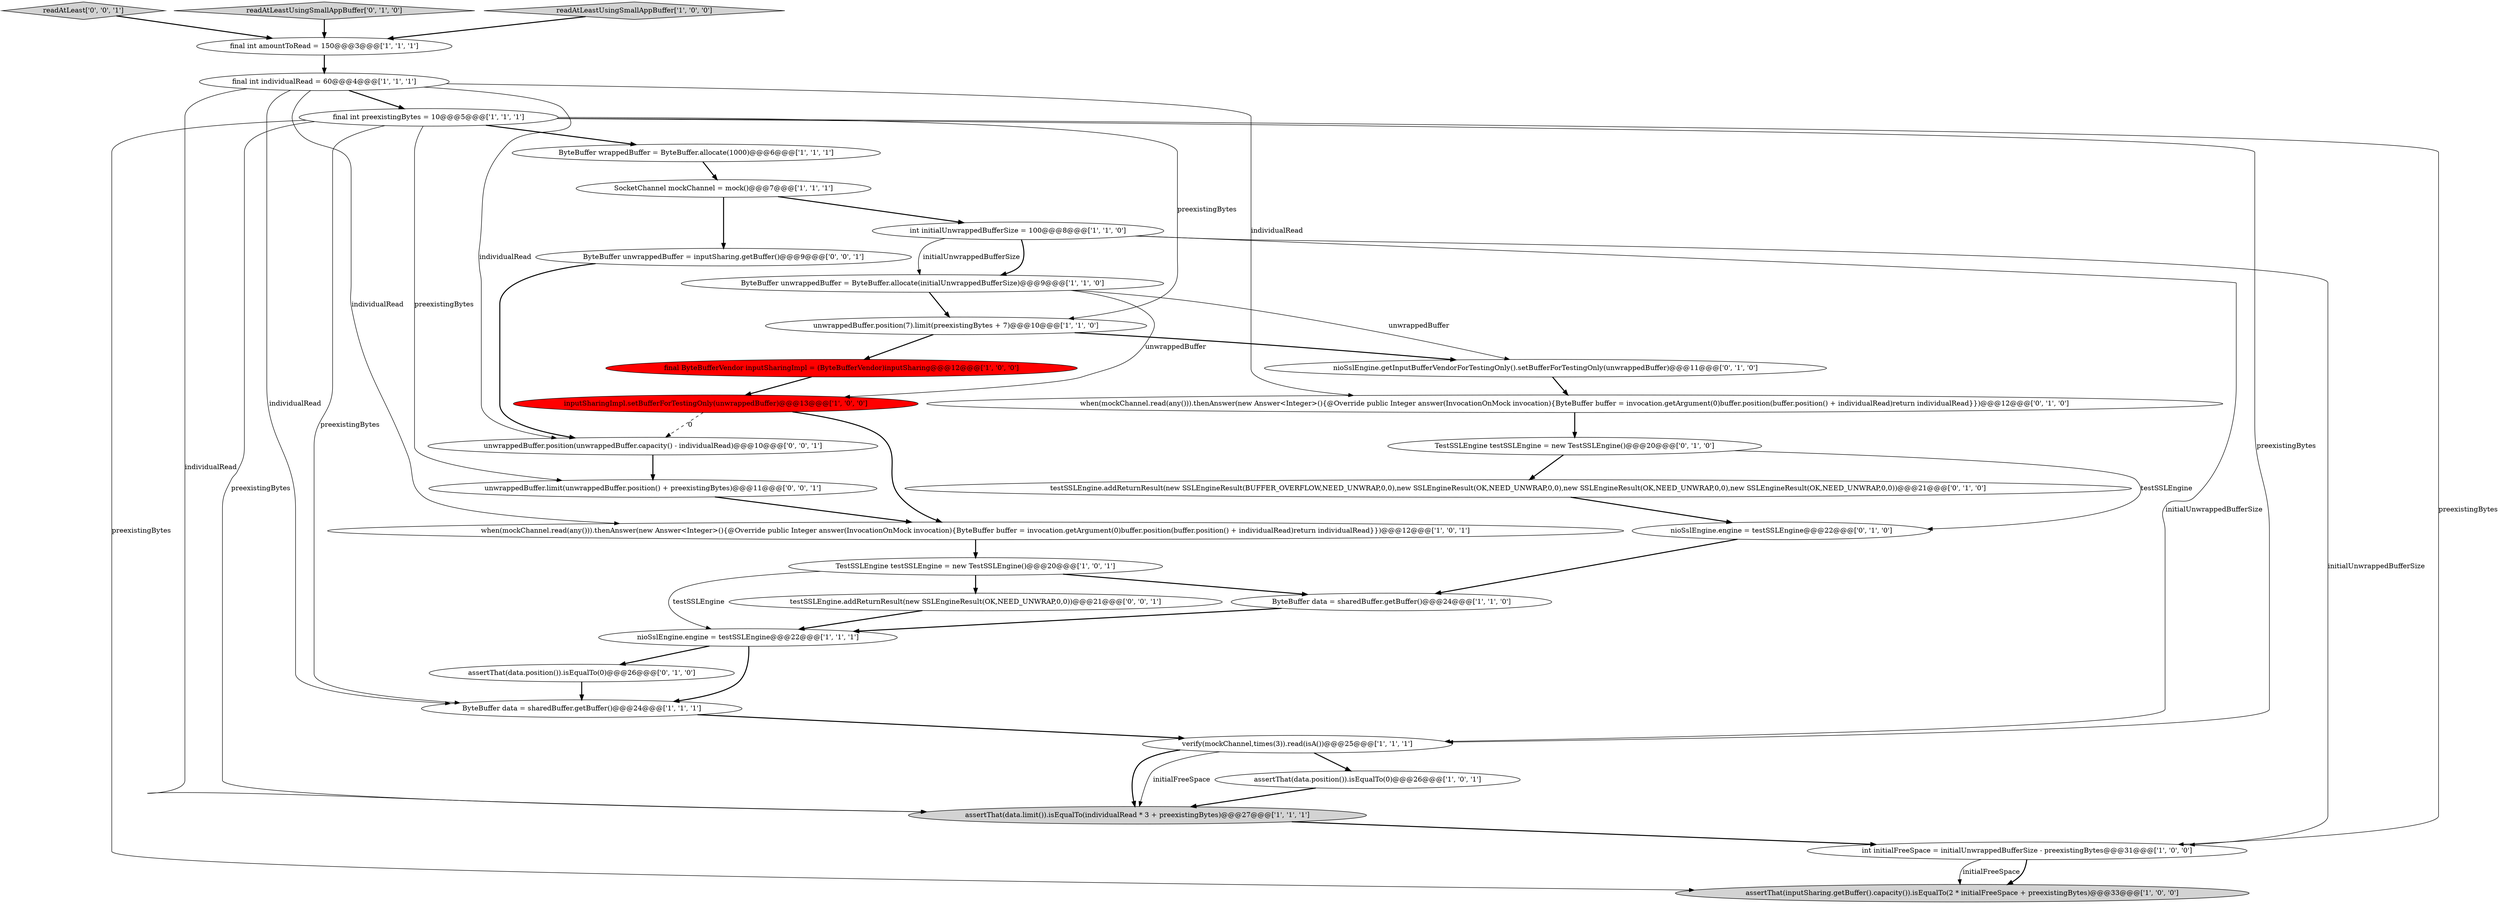 digraph {
32 [style = filled, label = "readAtLeast['0', '0', '1']", fillcolor = lightgray, shape = diamond image = "AAA0AAABBB3BBB"];
24 [style = filled, label = "readAtLeastUsingSmallAppBuffer['0', '1', '0']", fillcolor = lightgray, shape = diamond image = "AAA0AAABBB2BBB"];
7 [style = filled, label = "final int individualRead = 60@@@4@@@['1', '1', '1']", fillcolor = white, shape = ellipse image = "AAA0AAABBB1BBB"];
15 [style = filled, label = "unwrappedBuffer.position(7).limit(preexistingBytes + 7)@@@10@@@['1', '1', '0']", fillcolor = white, shape = ellipse image = "AAA0AAABBB1BBB"];
27 [style = filled, label = "when(mockChannel.read(any())).thenAnswer(new Answer<Integer>(){@Override public Integer answer(InvocationOnMock invocation){ByteBuffer buffer = invocation.getArgument(0)buffer.position(buffer.position() + individualRead)return individualRead}})@@@12@@@['0', '1', '0']", fillcolor = white, shape = ellipse image = "AAA0AAABBB2BBB"];
18 [style = filled, label = "final ByteBufferVendor inputSharingImpl = (ByteBufferVendor)inputSharing@@@12@@@['1', '0', '0']", fillcolor = red, shape = ellipse image = "AAA1AAABBB1BBB"];
12 [style = filled, label = "ByteBuffer data = sharedBuffer.getBuffer()@@@24@@@['1', '1', '1']", fillcolor = white, shape = ellipse image = "AAA0AAABBB1BBB"];
1 [style = filled, label = "assertThat(data.limit()).isEqualTo(individualRead * 3 + preexistingBytes)@@@27@@@['1', '1', '1']", fillcolor = lightgray, shape = ellipse image = "AAA0AAABBB1BBB"];
11 [style = filled, label = "TestSSLEngine testSSLEngine = new TestSSLEngine()@@@20@@@['1', '0', '1']", fillcolor = white, shape = ellipse image = "AAA0AAABBB1BBB"];
2 [style = filled, label = "ByteBuffer wrappedBuffer = ByteBuffer.allocate(1000)@@@6@@@['1', '1', '1']", fillcolor = white, shape = ellipse image = "AAA0AAABBB1BBB"];
30 [style = filled, label = "unwrappedBuffer.limit(unwrappedBuffer.position() + preexistingBytes)@@@11@@@['0', '0', '1']", fillcolor = white, shape = ellipse image = "AAA0AAABBB3BBB"];
5 [style = filled, label = "ByteBuffer unwrappedBuffer = ByteBuffer.allocate(initialUnwrappedBufferSize)@@@9@@@['1', '1', '0']", fillcolor = white, shape = ellipse image = "AAA0AAABBB1BBB"];
14 [style = filled, label = "int initialUnwrappedBufferSize = 100@@@8@@@['1', '1', '0']", fillcolor = white, shape = ellipse image = "AAA0AAABBB1BBB"];
10 [style = filled, label = "final int preexistingBytes = 10@@@5@@@['1', '1', '1']", fillcolor = white, shape = ellipse image = "AAA0AAABBB1BBB"];
29 [style = filled, label = "ByteBuffer unwrappedBuffer = inputSharing.getBuffer()@@@9@@@['0', '0', '1']", fillcolor = white, shape = ellipse image = "AAA0AAABBB3BBB"];
22 [style = filled, label = "testSSLEngine.addReturnResult(new SSLEngineResult(BUFFER_OVERFLOW,NEED_UNWRAP,0,0),new SSLEngineResult(OK,NEED_UNWRAP,0,0),new SSLEngineResult(OK,NEED_UNWRAP,0,0),new SSLEngineResult(OK,NEED_UNWRAP,0,0))@@@21@@@['0', '1', '0']", fillcolor = white, shape = ellipse image = "AAA0AAABBB2BBB"];
23 [style = filled, label = "nioSslEngine.engine = testSSLEngine@@@22@@@['0', '1', '0']", fillcolor = white, shape = ellipse image = "AAA0AAABBB2BBB"];
28 [style = filled, label = "testSSLEngine.addReturnResult(new SSLEngineResult(OK,NEED_UNWRAP,0,0))@@@21@@@['0', '0', '1']", fillcolor = white, shape = ellipse image = "AAA0AAABBB3BBB"];
16 [style = filled, label = "ByteBuffer data = sharedBuffer.getBuffer()@@@24@@@['1', '1', '0']", fillcolor = white, shape = ellipse image = "AAA0AAABBB1BBB"];
3 [style = filled, label = "when(mockChannel.read(any())).thenAnswer(new Answer<Integer>(){@Override public Integer answer(InvocationOnMock invocation){ByteBuffer buffer = invocation.getArgument(0)buffer.position(buffer.position() + individualRead)return individualRead}})@@@12@@@['1', '0', '1']", fillcolor = white, shape = ellipse image = "AAA0AAABBB1BBB"];
9 [style = filled, label = "final int amountToRead = 150@@@3@@@['1', '1', '1']", fillcolor = white, shape = ellipse image = "AAA0AAABBB1BBB"];
25 [style = filled, label = "assertThat(data.position()).isEqualTo(0)@@@26@@@['0', '1', '0']", fillcolor = white, shape = ellipse image = "AAA0AAABBB2BBB"];
4 [style = filled, label = "readAtLeastUsingSmallAppBuffer['1', '0', '0']", fillcolor = lightgray, shape = diamond image = "AAA0AAABBB1BBB"];
6 [style = filled, label = "inputSharingImpl.setBufferForTestingOnly(unwrappedBuffer)@@@13@@@['1', '0', '0']", fillcolor = red, shape = ellipse image = "AAA1AAABBB1BBB"];
19 [style = filled, label = "nioSslEngine.engine = testSSLEngine@@@22@@@['1', '1', '1']", fillcolor = white, shape = ellipse image = "AAA0AAABBB1BBB"];
0 [style = filled, label = "verify(mockChannel,times(3)).read(isA())@@@25@@@['1', '1', '1']", fillcolor = white, shape = ellipse image = "AAA0AAABBB1BBB"];
20 [style = filled, label = "assertThat(inputSharing.getBuffer().capacity()).isEqualTo(2 * initialFreeSpace + preexistingBytes)@@@33@@@['1', '0', '0']", fillcolor = lightgray, shape = ellipse image = "AAA0AAABBB1BBB"];
17 [style = filled, label = "int initialFreeSpace = initialUnwrappedBufferSize - preexistingBytes@@@31@@@['1', '0', '0']", fillcolor = white, shape = ellipse image = "AAA0AAABBB1BBB"];
21 [style = filled, label = "TestSSLEngine testSSLEngine = new TestSSLEngine()@@@20@@@['0', '1', '0']", fillcolor = white, shape = ellipse image = "AAA0AAABBB2BBB"];
13 [style = filled, label = "SocketChannel mockChannel = mock()@@@7@@@['1', '1', '1']", fillcolor = white, shape = ellipse image = "AAA0AAABBB1BBB"];
26 [style = filled, label = "nioSslEngine.getInputBufferVendorForTestingOnly().setBufferForTestingOnly(unwrappedBuffer)@@@11@@@['0', '1', '0']", fillcolor = white, shape = ellipse image = "AAA0AAABBB2BBB"];
8 [style = filled, label = "assertThat(data.position()).isEqualTo(0)@@@26@@@['1', '0', '1']", fillcolor = white, shape = ellipse image = "AAA0AAABBB1BBB"];
31 [style = filled, label = "unwrappedBuffer.position(unwrappedBuffer.capacity() - individualRead)@@@10@@@['0', '0', '1']", fillcolor = white, shape = ellipse image = "AAA0AAABBB3BBB"];
11->16 [style = bold, label=""];
6->3 [style = bold, label=""];
4->9 [style = bold, label=""];
11->28 [style = bold, label=""];
23->16 [style = bold, label=""];
14->0 [style = solid, label="initialUnwrappedBufferSize"];
14->5 [style = solid, label="initialUnwrappedBufferSize"];
19->12 [style = bold, label=""];
7->27 [style = solid, label="individualRead"];
7->10 [style = bold, label=""];
10->0 [style = solid, label="preexistingBytes"];
5->26 [style = solid, label="unwrappedBuffer"];
29->31 [style = bold, label=""];
14->5 [style = bold, label=""];
3->11 [style = bold, label=""];
5->15 [style = bold, label=""];
6->31 [style = dashed, label="0"];
10->15 [style = solid, label="preexistingBytes"];
10->20 [style = solid, label="preexistingBytes"];
5->6 [style = solid, label="unwrappedBuffer"];
9->7 [style = bold, label=""];
16->19 [style = bold, label=""];
12->0 [style = bold, label=""];
15->18 [style = bold, label=""];
22->23 [style = bold, label=""];
19->25 [style = bold, label=""];
1->17 [style = bold, label=""];
15->26 [style = bold, label=""];
2->13 [style = bold, label=""];
10->30 [style = solid, label="preexistingBytes"];
8->1 [style = bold, label=""];
32->9 [style = bold, label=""];
11->19 [style = solid, label="testSSLEngine"];
26->27 [style = bold, label=""];
13->29 [style = bold, label=""];
14->17 [style = solid, label="initialUnwrappedBufferSize"];
30->3 [style = bold, label=""];
18->6 [style = bold, label=""];
21->22 [style = bold, label=""];
25->12 [style = bold, label=""];
7->1 [style = solid, label="individualRead"];
0->1 [style = bold, label=""];
7->3 [style = solid, label="individualRead"];
17->20 [style = solid, label="initialFreeSpace"];
7->12 [style = solid, label="individualRead"];
10->12 [style = solid, label="preexistingBytes"];
31->30 [style = bold, label=""];
0->8 [style = bold, label=""];
28->19 [style = bold, label=""];
10->17 [style = solid, label="preexistingBytes"];
10->1 [style = solid, label="preexistingBytes"];
10->2 [style = bold, label=""];
7->31 [style = solid, label="individualRead"];
21->23 [style = solid, label="testSSLEngine"];
27->21 [style = bold, label=""];
0->1 [style = solid, label="initialFreeSpace"];
13->14 [style = bold, label=""];
24->9 [style = bold, label=""];
17->20 [style = bold, label=""];
}
